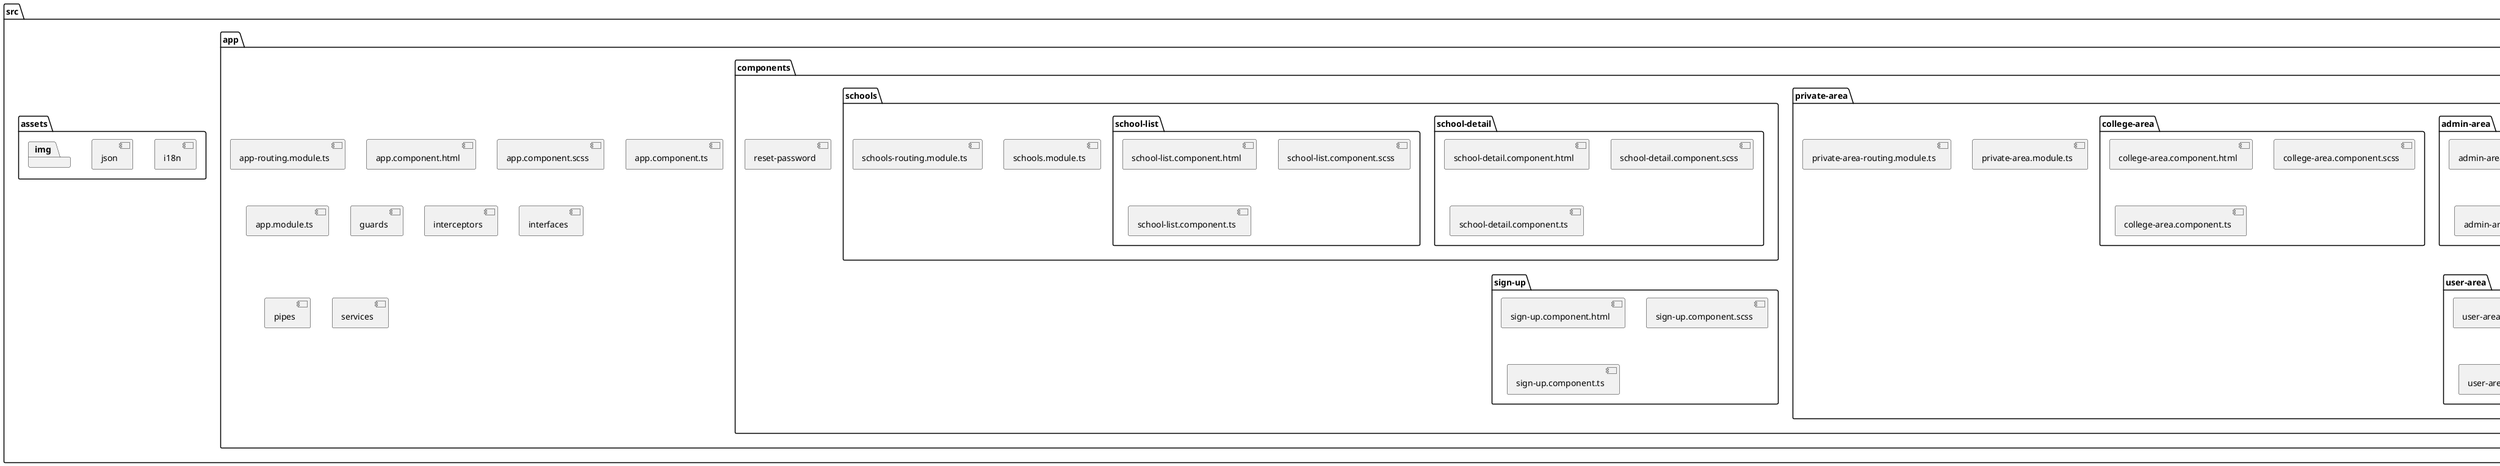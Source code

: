 @startuml

package "src" {
    package "app" {
        file [app-routing.module.ts]
        file [app.component.html]
        file [app.component.scss]
        file [app.component.ts]
        file [app.module.ts]
        
        package "shared" {
            file [shared.module.ts]
            package "footer" {
                file [footer.component.html]
                file [footer.component.scss]
                file [footer.component.ts]
            }
            package "navbar" {
                file [navbar.component.html]
                file [navbar.component.scss]
                file [navbar.component.ts]
            }
        }
        
        package "components" {
            package "home" {
                file [home.component.html]
                file [home.component.scss]
                file [home.component.ts]
            }
            package "login" {
                file [login.component.html]
                file [login.component.scss]
                file [login.component.ts]
            }
            package "rating-modal" {
                file [rating-modal.component.html]
                file [rating-modal.component.scss]
                file [rating-modal.component.ts]
            }
            package "private-area" {
                package "admin-area" {
                    file [admin-area.component.html]
                    file [admin-area.component.scss]
                    file [admin-area.component.ts]
                }
                package "college-area" {
                    file [college-area.component.html]
                    file [college-area.component.scss]
                    file [college-area.component.ts]
                }
                package "user-area" {
                    file [user-area.component.html]
                    file [user-area.component.scss]
                    file [user-area.component.ts]
                }
                file [private-area.module.ts]
                file [private-area-routing.module.ts]
            }
            [reset-password]
            package "schools" {
                package "school-detail" {
                    file [school-detail.component.html]
                    file [school-detail.component.scss]
                    file [school-detail.component.ts]
                }
                package "school-list" {
                    file [school-list.component.html]
                    file [school-list.component.scss]
                    file [school-list.component.ts]
                }
                file [schools.module.ts]
                file [schools-routing.module.ts]
            }
            package "sign-up" {
                file [sign-up.component.html]
                file [sign-up.component.scss]
                file [sign-up.component.ts]
            }
        }
        [guards]
        [interceptors]
        [interfaces]
        [pipes]
        [services]
    }

    package "assets" {
        [i18n]
        package "img" {
           
        }
        [json]
    }
}

@enduml
